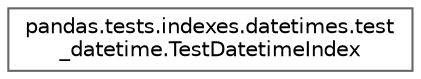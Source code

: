 digraph "Graphical Class Hierarchy"
{
 // LATEX_PDF_SIZE
  bgcolor="transparent";
  edge [fontname=Helvetica,fontsize=10,labelfontname=Helvetica,labelfontsize=10];
  node [fontname=Helvetica,fontsize=10,shape=box,height=0.2,width=0.4];
  rankdir="LR";
  Node0 [id="Node000000",label="pandas.tests.indexes.datetimes.test\l_datetime.TestDatetimeIndex",height=0.2,width=0.4,color="grey40", fillcolor="white", style="filled",URL="$d6/de1/classpandas_1_1tests_1_1indexes_1_1datetimes_1_1test__datetime_1_1TestDatetimeIndex.html",tooltip=" "];
}
